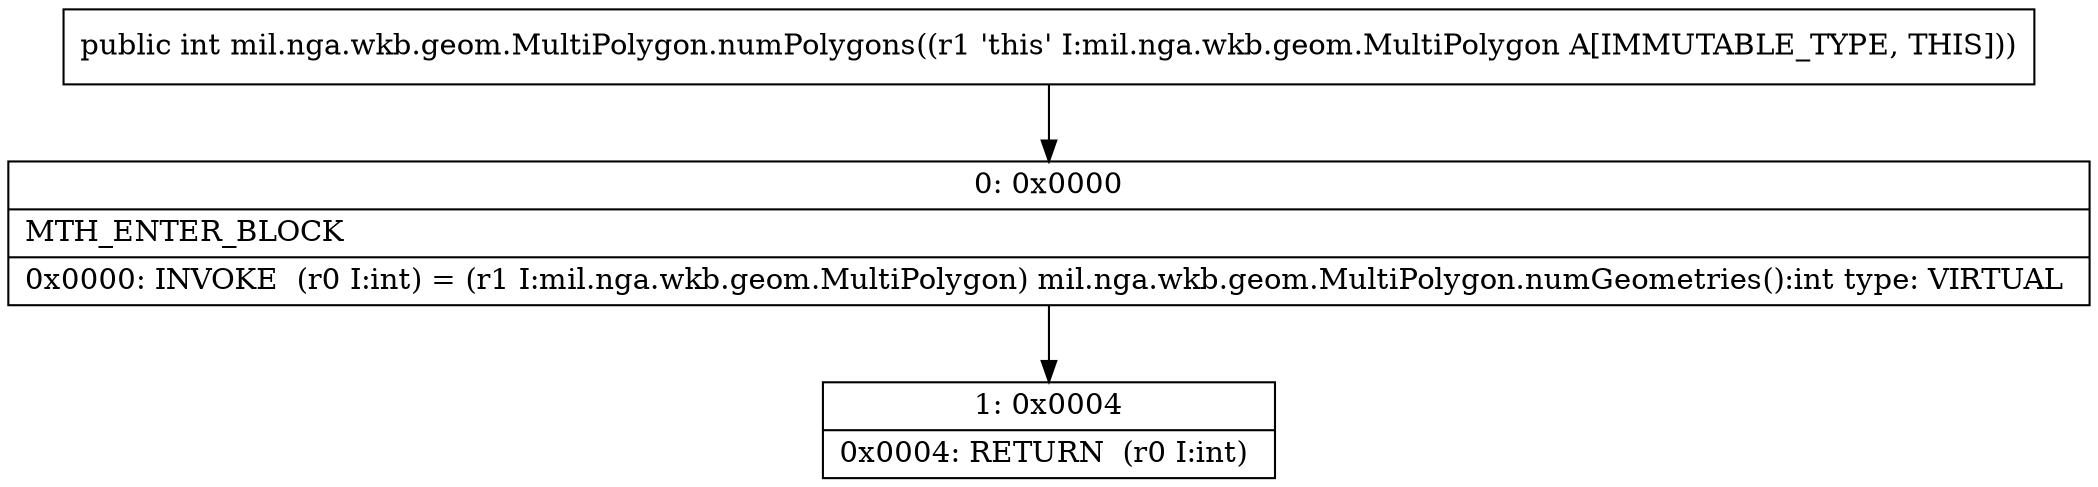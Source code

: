 digraph "CFG formil.nga.wkb.geom.MultiPolygon.numPolygons()I" {
Node_0 [shape=record,label="{0\:\ 0x0000|MTH_ENTER_BLOCK\l|0x0000: INVOKE  (r0 I:int) = (r1 I:mil.nga.wkb.geom.MultiPolygon) mil.nga.wkb.geom.MultiPolygon.numGeometries():int type: VIRTUAL \l}"];
Node_1 [shape=record,label="{1\:\ 0x0004|0x0004: RETURN  (r0 I:int) \l}"];
MethodNode[shape=record,label="{public int mil.nga.wkb.geom.MultiPolygon.numPolygons((r1 'this' I:mil.nga.wkb.geom.MultiPolygon A[IMMUTABLE_TYPE, THIS])) }"];
MethodNode -> Node_0;
Node_0 -> Node_1;
}

